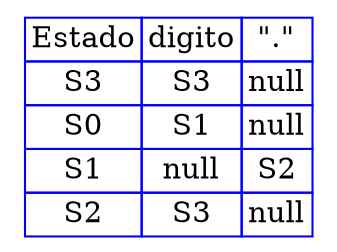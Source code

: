 digraph {

  tbl [

    shape=plaintext
    label=<
      <table border='0' cellborder='1' color='blue' cellspacing='0'>
<tr><td>Estado</td><td>digito</td><td>"."</td></tr>
<tr><td>S3</td><td>S3</td><td>null</td></tr>
<tr><td>S0</td><td>S1</td><td>null</td></tr>
<tr><td>S1</td><td>null</td><td>S2</td></tr>
<tr><td>S2</td><td>S3</td><td>null</td></tr>
</table>

    >];

}
